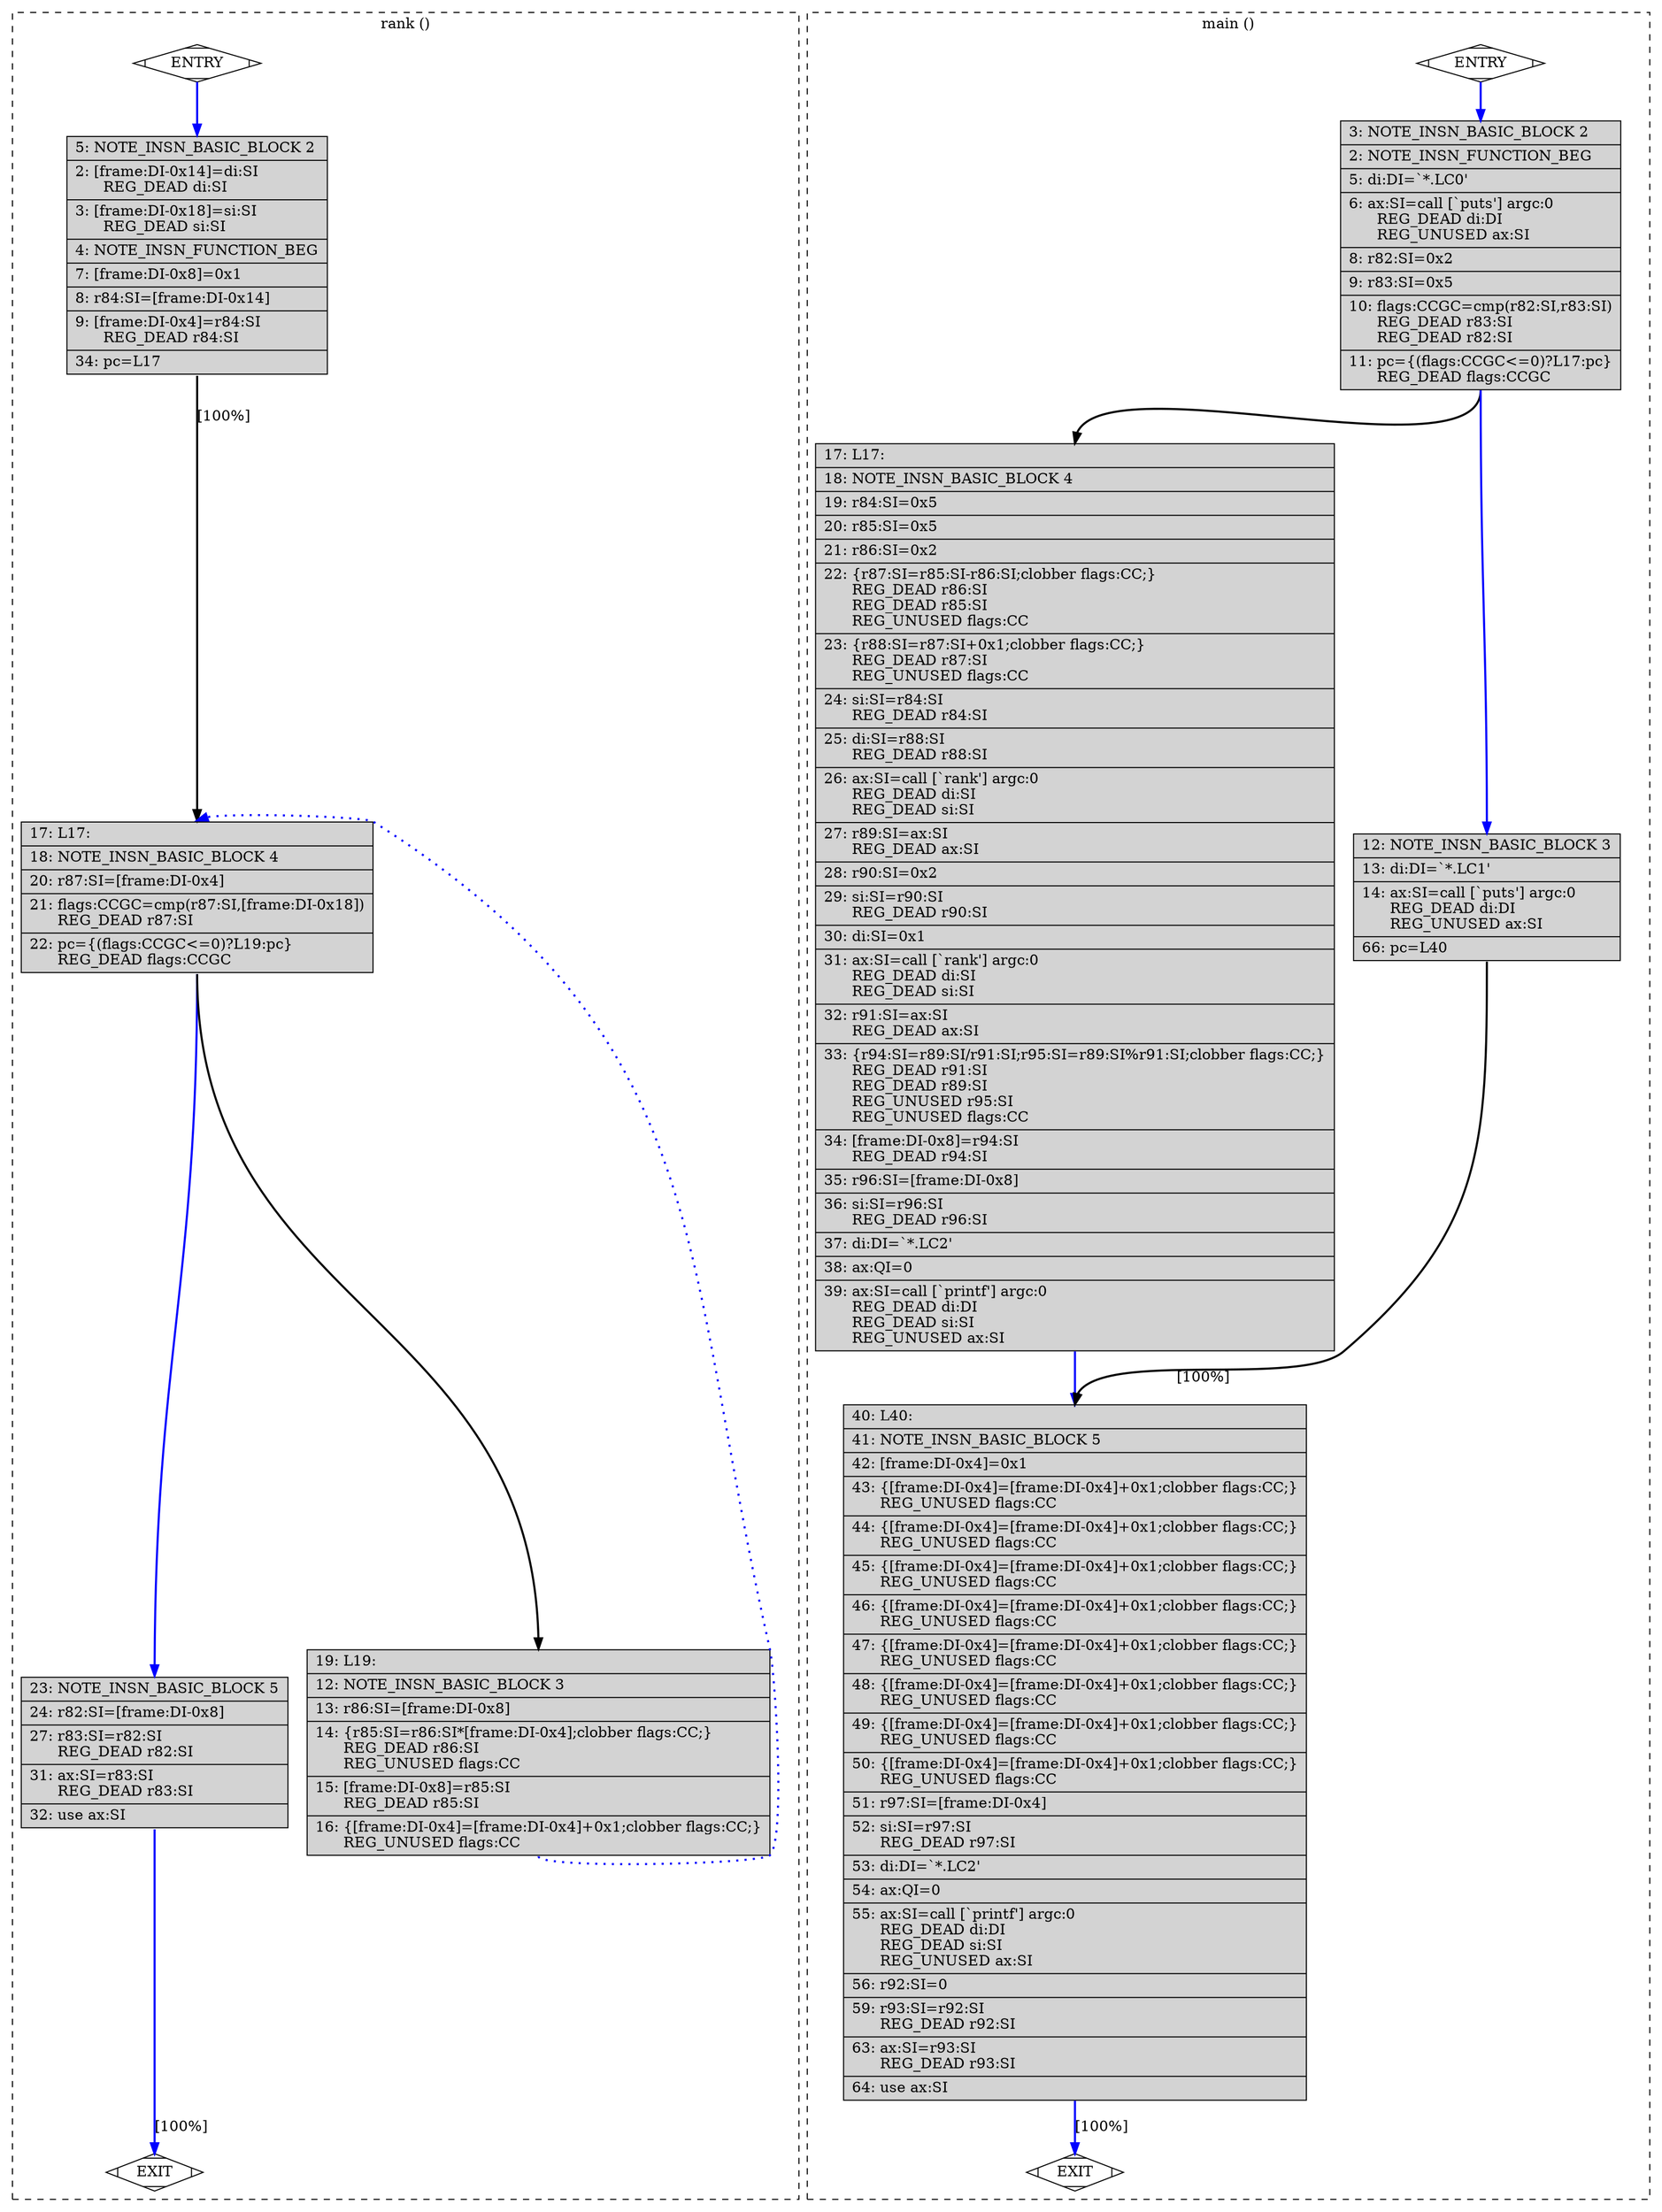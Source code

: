 digraph "main.c.280r.ira" {
overlap=false;
subgraph "cluster_rank" {
	style="dashed";
	color="black";
	label="rank ()";
	fn_0_basic_block_0 [shape=Mdiamond,style=filled,fillcolor=white,label="ENTRY"];

	fn_0_basic_block_2 [shape=record,style=filled,fillcolor=lightgrey,label="{\ \ \ \ 5:\ NOTE_INSN_BASIC_BLOCK\ 2\l\
|\ \ \ \ 2:\ [frame:DI-0x14]=di:SI\l\
\ \ \ \ \ \ REG_DEAD\ di:SI\l\
|\ \ \ \ 3:\ [frame:DI-0x18]=si:SI\l\
\ \ \ \ \ \ REG_DEAD\ si:SI\l\
|\ \ \ \ 4:\ NOTE_INSN_FUNCTION_BEG\l\
|\ \ \ \ 7:\ [frame:DI-0x8]=0x1\l\
|\ \ \ \ 8:\ r84:SI=[frame:DI-0x14]\l\
|\ \ \ \ 9:\ [frame:DI-0x4]=r84:SI\l\
\ \ \ \ \ \ REG_DEAD\ r84:SI\l\
|\ \ \ 34:\ pc=L17\l\
}"];

	fn_0_basic_block_4 [shape=record,style=filled,fillcolor=lightgrey,label="{\ \ \ 17:\ L17:\l\
|\ \ \ 18:\ NOTE_INSN_BASIC_BLOCK\ 4\l\
|\ \ \ 20:\ r87:SI=[frame:DI-0x4]\l\
|\ \ \ 21:\ flags:CCGC=cmp(r87:SI,[frame:DI-0x18])\l\
\ \ \ \ \ \ REG_DEAD\ r87:SI\l\
|\ \ \ 22:\ pc=\{(flags:CCGC\<=0)?L19:pc\}\l\
\ \ \ \ \ \ REG_DEAD\ flags:CCGC\l\
}"];

	fn_0_basic_block_5 [shape=record,style=filled,fillcolor=lightgrey,label="{\ \ \ 23:\ NOTE_INSN_BASIC_BLOCK\ 5\l\
|\ \ \ 24:\ r82:SI=[frame:DI-0x8]\l\
|\ \ \ 27:\ r83:SI=r82:SI\l\
\ \ \ \ \ \ REG_DEAD\ r82:SI\l\
|\ \ \ 31:\ ax:SI=r83:SI\l\
\ \ \ \ \ \ REG_DEAD\ r83:SI\l\
|\ \ \ 32:\ use\ ax:SI\l\
}"];

	fn_0_basic_block_3 [shape=record,style=filled,fillcolor=lightgrey,label="{\ \ \ 19:\ L19:\l\
|\ \ \ 12:\ NOTE_INSN_BASIC_BLOCK\ 3\l\
|\ \ \ 13:\ r86:SI=[frame:DI-0x8]\l\
|\ \ \ 14:\ \{r85:SI=r86:SI*[frame:DI-0x4];clobber\ flags:CC;\}\l\
\ \ \ \ \ \ REG_DEAD\ r86:SI\l\
\ \ \ \ \ \ REG_UNUSED\ flags:CC\l\
|\ \ \ 15:\ [frame:DI-0x8]=r85:SI\l\
\ \ \ \ \ \ REG_DEAD\ r85:SI\l\
|\ \ \ 16:\ \{[frame:DI-0x4]=[frame:DI-0x4]+0x1;clobber\ flags:CC;\}\l\
\ \ \ \ \ \ REG_UNUSED\ flags:CC\l\
}"];

	fn_0_basic_block_1 [shape=Mdiamond,style=filled,fillcolor=white,label="EXIT"];

	fn_0_basic_block_0:s -> fn_0_basic_block_2:n [style="solid,bold",color=blue,weight=100,constraint=true];
	fn_0_basic_block_2:s -> fn_0_basic_block_4:n [style="solid,bold",color=black,weight=10,constraint=true,label="[100%]"];
	fn_0_basic_block_3:s -> fn_0_basic_block_4:n [style="dotted,bold",color=blue,weight=10,constraint=false];
	fn_0_basic_block_4:s -> fn_0_basic_block_3:n [style="solid,bold",color=black,weight=10,constraint=true];
	fn_0_basic_block_4:s -> fn_0_basic_block_5:n [style="solid,bold",color=blue,weight=100,constraint=true];
	fn_0_basic_block_5:s -> fn_0_basic_block_1:n [style="solid,bold",color=blue,weight=100,constraint=true,label="[100%]"];
	fn_0_basic_block_0:s -> fn_0_basic_block_1:n [style="invis",constraint=true];
}
subgraph "cluster_main" {
	style="dashed";
	color="black";
	label="main ()";
	fn_1_basic_block_0 [shape=Mdiamond,style=filled,fillcolor=white,label="ENTRY"];

	fn_1_basic_block_2 [shape=record,style=filled,fillcolor=lightgrey,label="{\ \ \ \ 3:\ NOTE_INSN_BASIC_BLOCK\ 2\l\
|\ \ \ \ 2:\ NOTE_INSN_FUNCTION_BEG\l\
|\ \ \ \ 5:\ di:DI=`*.LC0'\l\
|\ \ \ \ 6:\ ax:SI=call\ [`puts']\ argc:0\l\
\ \ \ \ \ \ REG_DEAD\ di:DI\l\
\ \ \ \ \ \ REG_UNUSED\ ax:SI\l\
|\ \ \ \ 8:\ r82:SI=0x2\l\
|\ \ \ \ 9:\ r83:SI=0x5\l\
|\ \ \ 10:\ flags:CCGC=cmp(r82:SI,r83:SI)\l\
\ \ \ \ \ \ REG_DEAD\ r83:SI\l\
\ \ \ \ \ \ REG_DEAD\ r82:SI\l\
|\ \ \ 11:\ pc=\{(flags:CCGC\<=0)?L17:pc\}\l\
\ \ \ \ \ \ REG_DEAD\ flags:CCGC\l\
}"];

	fn_1_basic_block_4 [shape=record,style=filled,fillcolor=lightgrey,label="{\ \ \ 17:\ L17:\l\
|\ \ \ 18:\ NOTE_INSN_BASIC_BLOCK\ 4\l\
|\ \ \ 19:\ r84:SI=0x5\l\
|\ \ \ 20:\ r85:SI=0x5\l\
|\ \ \ 21:\ r86:SI=0x2\l\
|\ \ \ 22:\ \{r87:SI=r85:SI-r86:SI;clobber\ flags:CC;\}\l\
\ \ \ \ \ \ REG_DEAD\ r86:SI\l\
\ \ \ \ \ \ REG_DEAD\ r85:SI\l\
\ \ \ \ \ \ REG_UNUSED\ flags:CC\l\
|\ \ \ 23:\ \{r88:SI=r87:SI+0x1;clobber\ flags:CC;\}\l\
\ \ \ \ \ \ REG_DEAD\ r87:SI\l\
\ \ \ \ \ \ REG_UNUSED\ flags:CC\l\
|\ \ \ 24:\ si:SI=r84:SI\l\
\ \ \ \ \ \ REG_DEAD\ r84:SI\l\
|\ \ \ 25:\ di:SI=r88:SI\l\
\ \ \ \ \ \ REG_DEAD\ r88:SI\l\
|\ \ \ 26:\ ax:SI=call\ [`rank']\ argc:0\l\
\ \ \ \ \ \ REG_DEAD\ di:SI\l\
\ \ \ \ \ \ REG_DEAD\ si:SI\l\
|\ \ \ 27:\ r89:SI=ax:SI\l\
\ \ \ \ \ \ REG_DEAD\ ax:SI\l\
|\ \ \ 28:\ r90:SI=0x2\l\
|\ \ \ 29:\ si:SI=r90:SI\l\
\ \ \ \ \ \ REG_DEAD\ r90:SI\l\
|\ \ \ 30:\ di:SI=0x1\l\
|\ \ \ 31:\ ax:SI=call\ [`rank']\ argc:0\l\
\ \ \ \ \ \ REG_DEAD\ di:SI\l\
\ \ \ \ \ \ REG_DEAD\ si:SI\l\
|\ \ \ 32:\ r91:SI=ax:SI\l\
\ \ \ \ \ \ REG_DEAD\ ax:SI\l\
|\ \ \ 33:\ \{r94:SI=r89:SI/r91:SI;r95:SI=r89:SI%r91:SI;clobber\ flags:CC;\}\l\
\ \ \ \ \ \ REG_DEAD\ r91:SI\l\
\ \ \ \ \ \ REG_DEAD\ r89:SI\l\
\ \ \ \ \ \ REG_UNUSED\ r95:SI\l\
\ \ \ \ \ \ REG_UNUSED\ flags:CC\l\
|\ \ \ 34:\ [frame:DI-0x8]=r94:SI\l\
\ \ \ \ \ \ REG_DEAD\ r94:SI\l\
|\ \ \ 35:\ r96:SI=[frame:DI-0x8]\l\
|\ \ \ 36:\ si:SI=r96:SI\l\
\ \ \ \ \ \ REG_DEAD\ r96:SI\l\
|\ \ \ 37:\ di:DI=`*.LC2'\l\
|\ \ \ 38:\ ax:QI=0\l\
|\ \ \ 39:\ ax:SI=call\ [`printf']\ argc:0\l\
\ \ \ \ \ \ REG_DEAD\ di:DI\l\
\ \ \ \ \ \ REG_DEAD\ si:SI\l\
\ \ \ \ \ \ REG_UNUSED\ ax:SI\l\
}"];

	fn_1_basic_block_3 [shape=record,style=filled,fillcolor=lightgrey,label="{\ \ \ 12:\ NOTE_INSN_BASIC_BLOCK\ 3\l\
|\ \ \ 13:\ di:DI=`*.LC1'\l\
|\ \ \ 14:\ ax:SI=call\ [`puts']\ argc:0\l\
\ \ \ \ \ \ REG_DEAD\ di:DI\l\
\ \ \ \ \ \ REG_UNUSED\ ax:SI\l\
|\ \ \ 66:\ pc=L40\l\
}"];

	fn_1_basic_block_5 [shape=record,style=filled,fillcolor=lightgrey,label="{\ \ \ 40:\ L40:\l\
|\ \ \ 41:\ NOTE_INSN_BASIC_BLOCK\ 5\l\
|\ \ \ 42:\ [frame:DI-0x4]=0x1\l\
|\ \ \ 43:\ \{[frame:DI-0x4]=[frame:DI-0x4]+0x1;clobber\ flags:CC;\}\l\
\ \ \ \ \ \ REG_UNUSED\ flags:CC\l\
|\ \ \ 44:\ \{[frame:DI-0x4]=[frame:DI-0x4]+0x1;clobber\ flags:CC;\}\l\
\ \ \ \ \ \ REG_UNUSED\ flags:CC\l\
|\ \ \ 45:\ \{[frame:DI-0x4]=[frame:DI-0x4]+0x1;clobber\ flags:CC;\}\l\
\ \ \ \ \ \ REG_UNUSED\ flags:CC\l\
|\ \ \ 46:\ \{[frame:DI-0x4]=[frame:DI-0x4]+0x1;clobber\ flags:CC;\}\l\
\ \ \ \ \ \ REG_UNUSED\ flags:CC\l\
|\ \ \ 47:\ \{[frame:DI-0x4]=[frame:DI-0x4]+0x1;clobber\ flags:CC;\}\l\
\ \ \ \ \ \ REG_UNUSED\ flags:CC\l\
|\ \ \ 48:\ \{[frame:DI-0x4]=[frame:DI-0x4]+0x1;clobber\ flags:CC;\}\l\
\ \ \ \ \ \ REG_UNUSED\ flags:CC\l\
|\ \ \ 49:\ \{[frame:DI-0x4]=[frame:DI-0x4]+0x1;clobber\ flags:CC;\}\l\
\ \ \ \ \ \ REG_UNUSED\ flags:CC\l\
|\ \ \ 50:\ \{[frame:DI-0x4]=[frame:DI-0x4]+0x1;clobber\ flags:CC;\}\l\
\ \ \ \ \ \ REG_UNUSED\ flags:CC\l\
|\ \ \ 51:\ r97:SI=[frame:DI-0x4]\l\
|\ \ \ 52:\ si:SI=r97:SI\l\
\ \ \ \ \ \ REG_DEAD\ r97:SI\l\
|\ \ \ 53:\ di:DI=`*.LC2'\l\
|\ \ \ 54:\ ax:QI=0\l\
|\ \ \ 55:\ ax:SI=call\ [`printf']\ argc:0\l\
\ \ \ \ \ \ REG_DEAD\ di:DI\l\
\ \ \ \ \ \ REG_DEAD\ si:SI\l\
\ \ \ \ \ \ REG_UNUSED\ ax:SI\l\
|\ \ \ 56:\ r92:SI=0\l\
|\ \ \ 59:\ r93:SI=r92:SI\l\
\ \ \ \ \ \ REG_DEAD\ r92:SI\l\
|\ \ \ 63:\ ax:SI=r93:SI\l\
\ \ \ \ \ \ REG_DEAD\ r93:SI\l\
|\ \ \ 64:\ use\ ax:SI\l\
}"];

	fn_1_basic_block_1 [shape=Mdiamond,style=filled,fillcolor=white,label="EXIT"];

	fn_1_basic_block_0:s -> fn_1_basic_block_2:n [style="solid,bold",color=blue,weight=100,constraint=true];
	fn_1_basic_block_2:s -> fn_1_basic_block_3:n [style="solid,bold",color=blue,weight=100,constraint=true];
	fn_1_basic_block_2:s -> fn_1_basic_block_4:n [style="solid,bold",color=black,weight=10,constraint=true];
	fn_1_basic_block_3:s -> fn_1_basic_block_5:n [style="solid,bold",color=black,weight=10,constraint=true,label="[100%]"];
	fn_1_basic_block_4:s -> fn_1_basic_block_5:n [style="solid,bold",color=blue,weight=100,constraint=true];
	fn_1_basic_block_5:s -> fn_1_basic_block_1:n [style="solid,bold",color=blue,weight=100,constraint=true,label="[100%]"];
	fn_1_basic_block_0:s -> fn_1_basic_block_1:n [style="invis",constraint=true];
}
}
